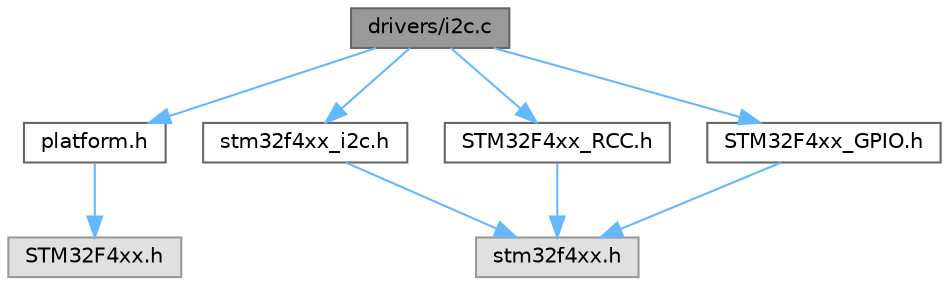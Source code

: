 digraph "drivers/i2c.c"
{
 // LATEX_PDF_SIZE
  bgcolor="transparent";
  edge [fontname=Helvetica,fontsize=10,labelfontname=Helvetica,labelfontsize=10];
  node [fontname=Helvetica,fontsize=10,shape=box,height=0.2,width=0.4];
  Node1 [id="Node000001",label="drivers/i2c.c",height=0.2,width=0.4,color="gray40", fillcolor="grey60", style="filled", fontcolor="black",tooltip=" "];
  Node1 -> Node2 [id="edge1_Node000001_Node000002",color="steelblue1",style="solid",tooltip=" "];
  Node2 [id="Node000002",label="platform.h",height=0.2,width=0.4,color="grey40", fillcolor="white", style="filled",URL="$platform_8h.html",tooltip=" "];
  Node2 -> Node3 [id="edge2_Node000002_Node000003",color="steelblue1",style="solid",tooltip=" "];
  Node3 [id="Node000003",label="STM32F4xx.h",height=0.2,width=0.4,color="grey60", fillcolor="#E0E0E0", style="filled",tooltip=" "];
  Node1 -> Node4 [id="edge3_Node000001_Node000004",color="steelblue1",style="solid",tooltip=" "];
  Node4 [id="Node000004",label="stm32f4xx_i2c.h",height=0.2,width=0.4,color="grey40", fillcolor="white", style="filled",URL="$stm32f4xx__i2c_8h.html",tooltip="This file contains all the functions prototypes for the I2C firmware library."];
  Node4 -> Node5 [id="edge4_Node000004_Node000005",color="steelblue1",style="solid",tooltip=" "];
  Node5 [id="Node000005",label="stm32f4xx.h",height=0.2,width=0.4,color="grey60", fillcolor="#E0E0E0", style="filled",tooltip=" "];
  Node1 -> Node6 [id="edge5_Node000001_Node000006",color="steelblue1",style="solid",tooltip=" "];
  Node6 [id="Node000006",label="STM32F4xx_RCC.h",height=0.2,width=0.4,color="grey40", fillcolor="white", style="filled",URL="$stm32f4xx__rcc_8h.html",tooltip="This file contains all the functions prototypes for the RCC firmware library."];
  Node6 -> Node5 [id="edge6_Node000006_Node000005",color="steelblue1",style="solid",tooltip=" "];
  Node1 -> Node7 [id="edge7_Node000001_Node000007",color="steelblue1",style="solid",tooltip=" "];
  Node7 [id="Node000007",label="STM32F4xx_GPIO.h",height=0.2,width=0.4,color="grey40", fillcolor="white", style="filled",URL="$stm32f4xx__gpio_8h.html",tooltip="This file contains all the functions prototypes for the GPIO firmware library."];
  Node7 -> Node5 [id="edge8_Node000007_Node000005",color="steelblue1",style="solid",tooltip=" "];
}
